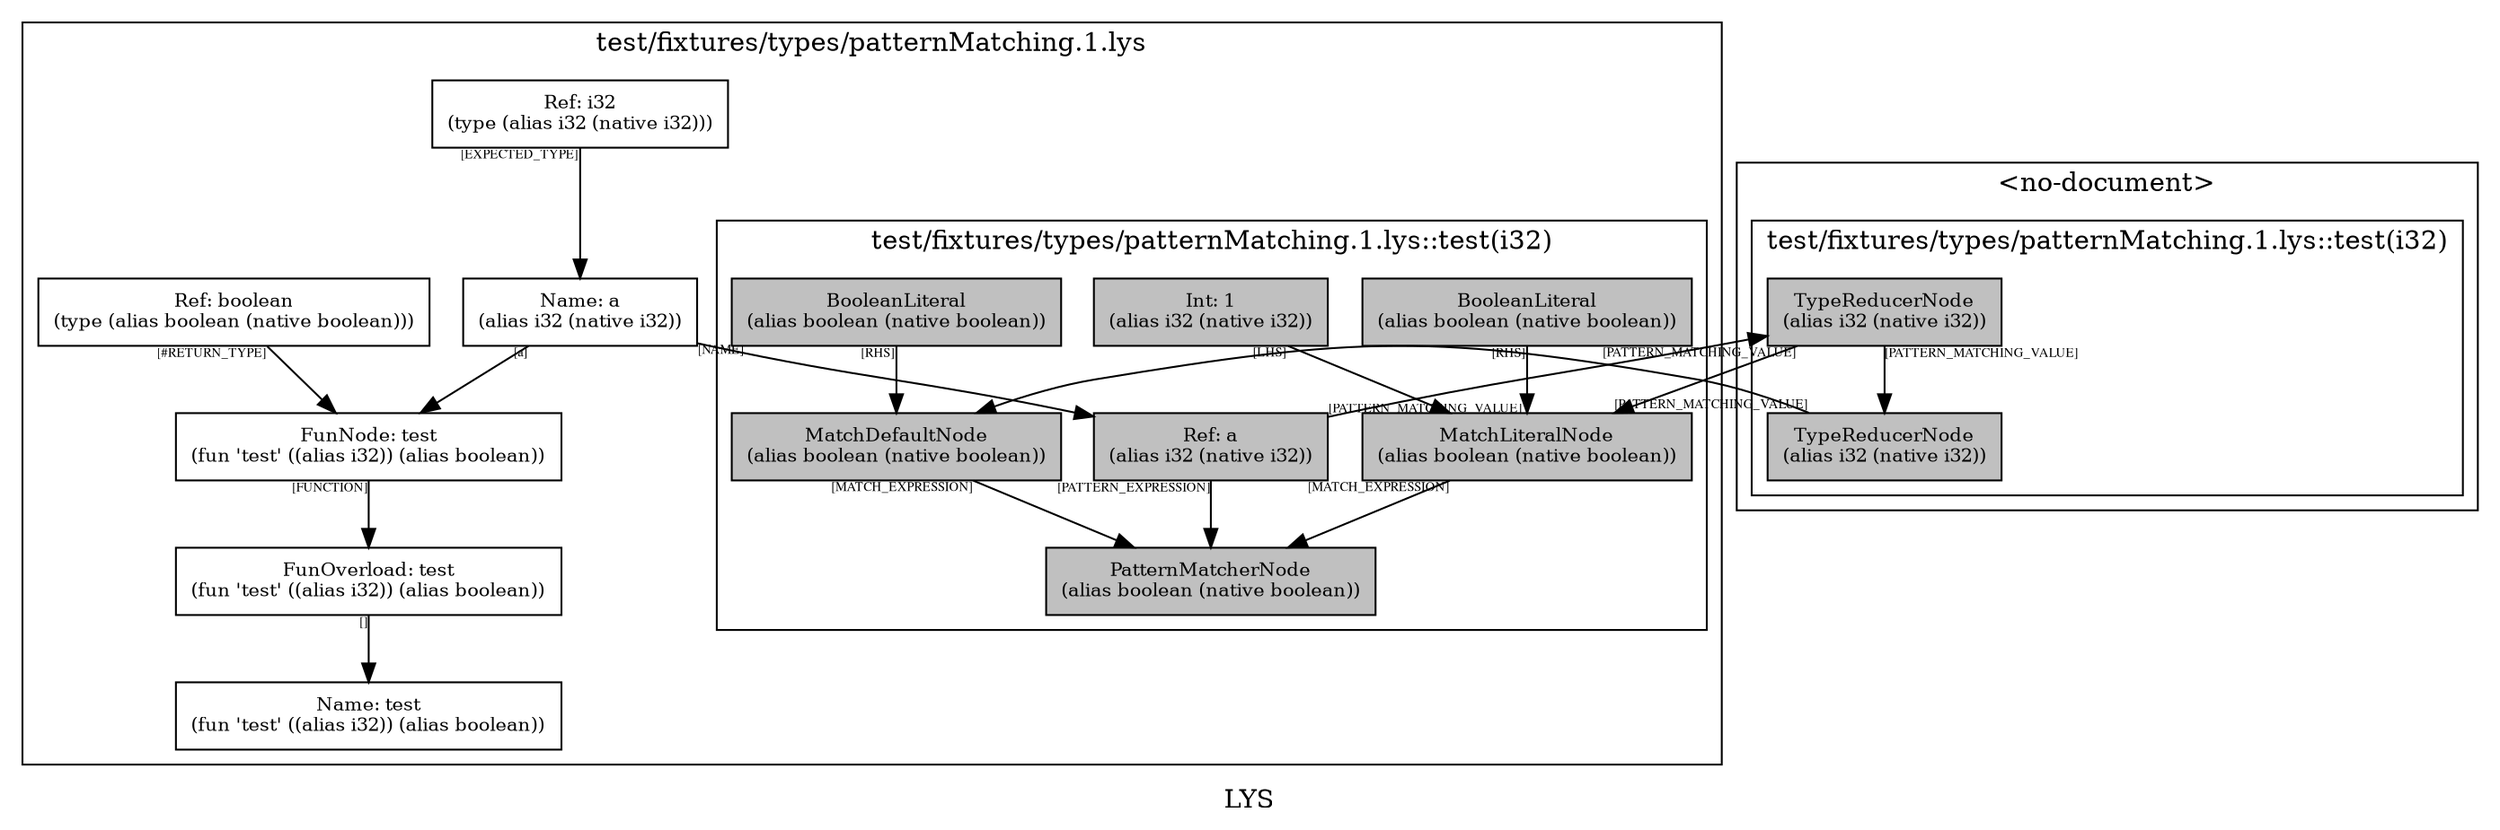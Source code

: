 digraph LYS {
  node [shape=box,fontsize=10];
  subgraph "cluster_test/fixtures/types/patternMatching.1.lys" {
    1 [label="FunOverload: test\n(fun 'test' ((alias i32)) (alias boolean))", fillcolor=grey];
    2 [label="FunNode: test\n(fun 'test' ((alias i32)) (alias boolean))", fillcolor=grey];
    3 [label="Name: a\n(alias i32 (native i32))", fillcolor=grey];
    4 [label="Ref: i32\n(type (alias i32 (native i32)))", fillcolor=grey];
    5 [label="Ref: boolean\n(type (alias boolean (native boolean)))", fillcolor=grey];
    6 [label="Name: test\n(fun 'test' ((alias i32)) (alias boolean))", fillcolor=grey];
    subgraph "cluster_test/fixtures/types/patternMatching.1.lys_0" { rankdir=TB;
      node [style=filled, fillcolor=grey];
      7 [label="PatternMatcherNode\n(alias boolean (native boolean))", fillcolor=grey];
      8 [label="Ref: a\n(alias i32 (native i32))", fillcolor=grey];
      9 [label="MatchLiteralNode\n(alias boolean (native boolean))", fillcolor=grey];
      10 [label="Int: 1\n(alias i32 (native i32))", fillcolor=grey];
      11 [label="BooleanLiteral\n(alias boolean (native boolean))", fillcolor=grey];
      12 [label="MatchDefaultNode\n(alias boolean (native boolean))", fillcolor=grey];
      13 [label="BooleanLiteral\n(alias boolean (native boolean))", fillcolor=grey];
      label="test/fixtures/types/patternMatching.1.lys::test(i32)";
    }
    label="test/fixtures/types/patternMatching.1.lys";
  }
  subgraph "cluster_<no-document>" {
    subgraph "cluster_<no-document>_0" { rankdir=TB;
      node [style=filled, fillcolor=grey];
      14 [label="TypeReducerNode\n(alias i32 (native i32))", fillcolor=grey];
      15 [label="TypeReducerNode\n(alias i32 (native i32))", fillcolor=grey];
      label="test/fixtures/types/patternMatching.1.lys::test(i32)";
    }
    label="<no-document>";
  }
  1 -> 6[taillabel="[]" fontsize=7 fontname="times" color="black" ];
  2 -> 1[taillabel="[FUNCTION]" fontsize=7 fontname="times" color="black" ];
  3 -> 2[taillabel="[a]" fontsize=7 fontname="times" color="black" ];
  3 -> 8[taillabel="[NAME]" fontsize=7 fontname="times" color="black" ];
  4 -> 3[taillabel="[EXPECTED_TYPE]" fontsize=7 fontname="times" color="black" ];
  5 -> 2[taillabel="[#RETURN_TYPE]" fontsize=7 fontname="times" color="black" ];
  8 -> 7[taillabel="[PATTERN_EXPRESSION]" fontsize=7 fontname="times" color="black" ];
  8 -> 14[taillabel="[PATTERN_MATCHING_VALUE]" fontsize=7 fontname="times" color="black" ];
  9 -> 7[taillabel="[MATCH_EXPRESSION]" fontsize=7 fontname="times" color="black" ];
  10 -> 9[taillabel="[LHS]" fontsize=7 fontname="times" color="black" ];
  11 -> 9[taillabel="[RHS]" fontsize=7 fontname="times" color="black" ];
  14 -> 9[taillabel="[PATTERN_MATCHING_VALUE]" fontsize=7 fontname="times" color="black" ];
  14 -> 15[taillabel="[PATTERN_MATCHING_VALUE]" fontsize=7 fontname="times" color="black" ];
  12 -> 7[taillabel="[MATCH_EXPRESSION]" fontsize=7 fontname="times" color="black" ];
  13 -> 12[taillabel="[RHS]" fontsize=7 fontname="times" color="black" ];
  15 -> 12[taillabel="[PATTERN_MATCHING_VALUE]" fontsize=7 fontname="times" color="black" ];
  label="LYS";
}
